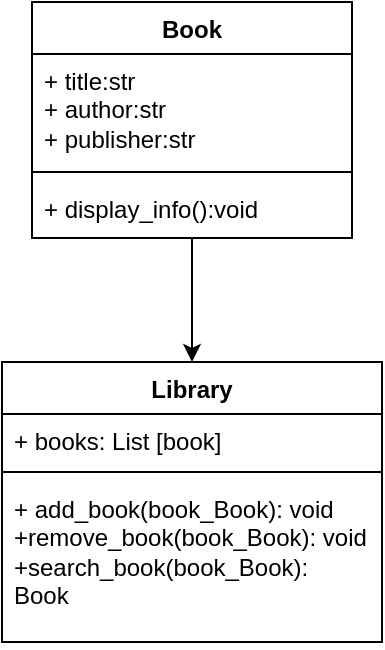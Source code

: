 <mxfile version="24.3.1" type="device">
  <diagram name="Halaman-1" id="FLSVvkMzA7MwRjwGOC-4">
    <mxGraphModel dx="1034" dy="446" grid="1" gridSize="10" guides="1" tooltips="1" connect="1" arrows="1" fold="1" page="1" pageScale="1" pageWidth="827" pageHeight="1169" math="0" shadow="0">
      <root>
        <mxCell id="0" />
        <mxCell id="1" parent="0" />
        <mxCell id="zQnBbh505oqkr_y8pC7l-9" style="edgeStyle=orthogonalEdgeStyle;rounded=0;orthogonalLoop=1;jettySize=auto;html=1;exitX=0.5;exitY=1;exitDx=0;exitDy=0;entryX=0.5;entryY=0;entryDx=0;entryDy=0;" edge="1" parent="1" source="zQnBbh505oqkr_y8pC7l-1" target="zQnBbh505oqkr_y8pC7l-5">
          <mxGeometry relative="1" as="geometry" />
        </mxCell>
        <mxCell id="zQnBbh505oqkr_y8pC7l-1" value="Book" style="swimlane;fontStyle=1;align=center;verticalAlign=top;childLayout=stackLayout;horizontal=1;startSize=26;horizontalStack=0;resizeParent=1;resizeParentMax=0;resizeLast=0;collapsible=1;marginBottom=0;whiteSpace=wrap;html=1;" vertex="1" parent="1">
          <mxGeometry x="320" y="40" width="160" height="118" as="geometry" />
        </mxCell>
        <mxCell id="zQnBbh505oqkr_y8pC7l-2" value="+ title:str&lt;div&gt;+ author:str&lt;/div&gt;&lt;div&gt;+ publisher:str&lt;/div&gt;" style="text;strokeColor=none;fillColor=none;align=left;verticalAlign=top;spacingLeft=4;spacingRight=4;overflow=hidden;rotatable=0;points=[[0,0.5],[1,0.5]];portConstraint=eastwest;whiteSpace=wrap;html=1;" vertex="1" parent="zQnBbh505oqkr_y8pC7l-1">
          <mxGeometry y="26" width="160" height="54" as="geometry" />
        </mxCell>
        <mxCell id="zQnBbh505oqkr_y8pC7l-3" value="" style="line;strokeWidth=1;fillColor=none;align=left;verticalAlign=middle;spacingTop=-1;spacingLeft=3;spacingRight=3;rotatable=0;labelPosition=right;points=[];portConstraint=eastwest;strokeColor=inherit;" vertex="1" parent="zQnBbh505oqkr_y8pC7l-1">
          <mxGeometry y="80" width="160" height="10" as="geometry" />
        </mxCell>
        <mxCell id="zQnBbh505oqkr_y8pC7l-4" value="+ display_info():void" style="text;strokeColor=none;fillColor=none;align=left;verticalAlign=top;spacingLeft=4;spacingRight=4;overflow=hidden;rotatable=0;points=[[0,0.5],[1,0.5]];portConstraint=eastwest;whiteSpace=wrap;html=1;" vertex="1" parent="zQnBbh505oqkr_y8pC7l-1">
          <mxGeometry y="90" width="160" height="28" as="geometry" />
        </mxCell>
        <mxCell id="zQnBbh505oqkr_y8pC7l-5" value="Library" style="swimlane;fontStyle=1;align=center;verticalAlign=top;childLayout=stackLayout;horizontal=1;startSize=26;horizontalStack=0;resizeParent=1;resizeParentMax=0;resizeLast=0;collapsible=1;marginBottom=0;whiteSpace=wrap;html=1;" vertex="1" parent="1">
          <mxGeometry x="305" y="220" width="190" height="140" as="geometry" />
        </mxCell>
        <mxCell id="zQnBbh505oqkr_y8pC7l-6" value="+ books: List [book]" style="text;strokeColor=none;fillColor=none;align=left;verticalAlign=top;spacingLeft=4;spacingRight=4;overflow=hidden;rotatable=0;points=[[0,0.5],[1,0.5]];portConstraint=eastwest;whiteSpace=wrap;html=1;" vertex="1" parent="zQnBbh505oqkr_y8pC7l-5">
          <mxGeometry y="26" width="190" height="24" as="geometry" />
        </mxCell>
        <mxCell id="zQnBbh505oqkr_y8pC7l-7" value="" style="line;strokeWidth=1;fillColor=none;align=left;verticalAlign=middle;spacingTop=-1;spacingLeft=3;spacingRight=3;rotatable=0;labelPosition=right;points=[];portConstraint=eastwest;strokeColor=inherit;" vertex="1" parent="zQnBbh505oqkr_y8pC7l-5">
          <mxGeometry y="50" width="190" height="10" as="geometry" />
        </mxCell>
        <mxCell id="zQnBbh505oqkr_y8pC7l-8" value="+ add_book(book_Book): void&lt;div&gt;+remove_book(book_Book): void&lt;/div&gt;&lt;div&gt;+search_book(book_Book):&lt;br&gt;Book&lt;/div&gt;" style="text;strokeColor=none;fillColor=none;align=left;verticalAlign=top;spacingLeft=4;spacingRight=4;overflow=hidden;rotatable=0;points=[[0,0.5],[1,0.5]];portConstraint=eastwest;whiteSpace=wrap;html=1;" vertex="1" parent="zQnBbh505oqkr_y8pC7l-5">
          <mxGeometry y="60" width="190" height="80" as="geometry" />
        </mxCell>
      </root>
    </mxGraphModel>
  </diagram>
</mxfile>
